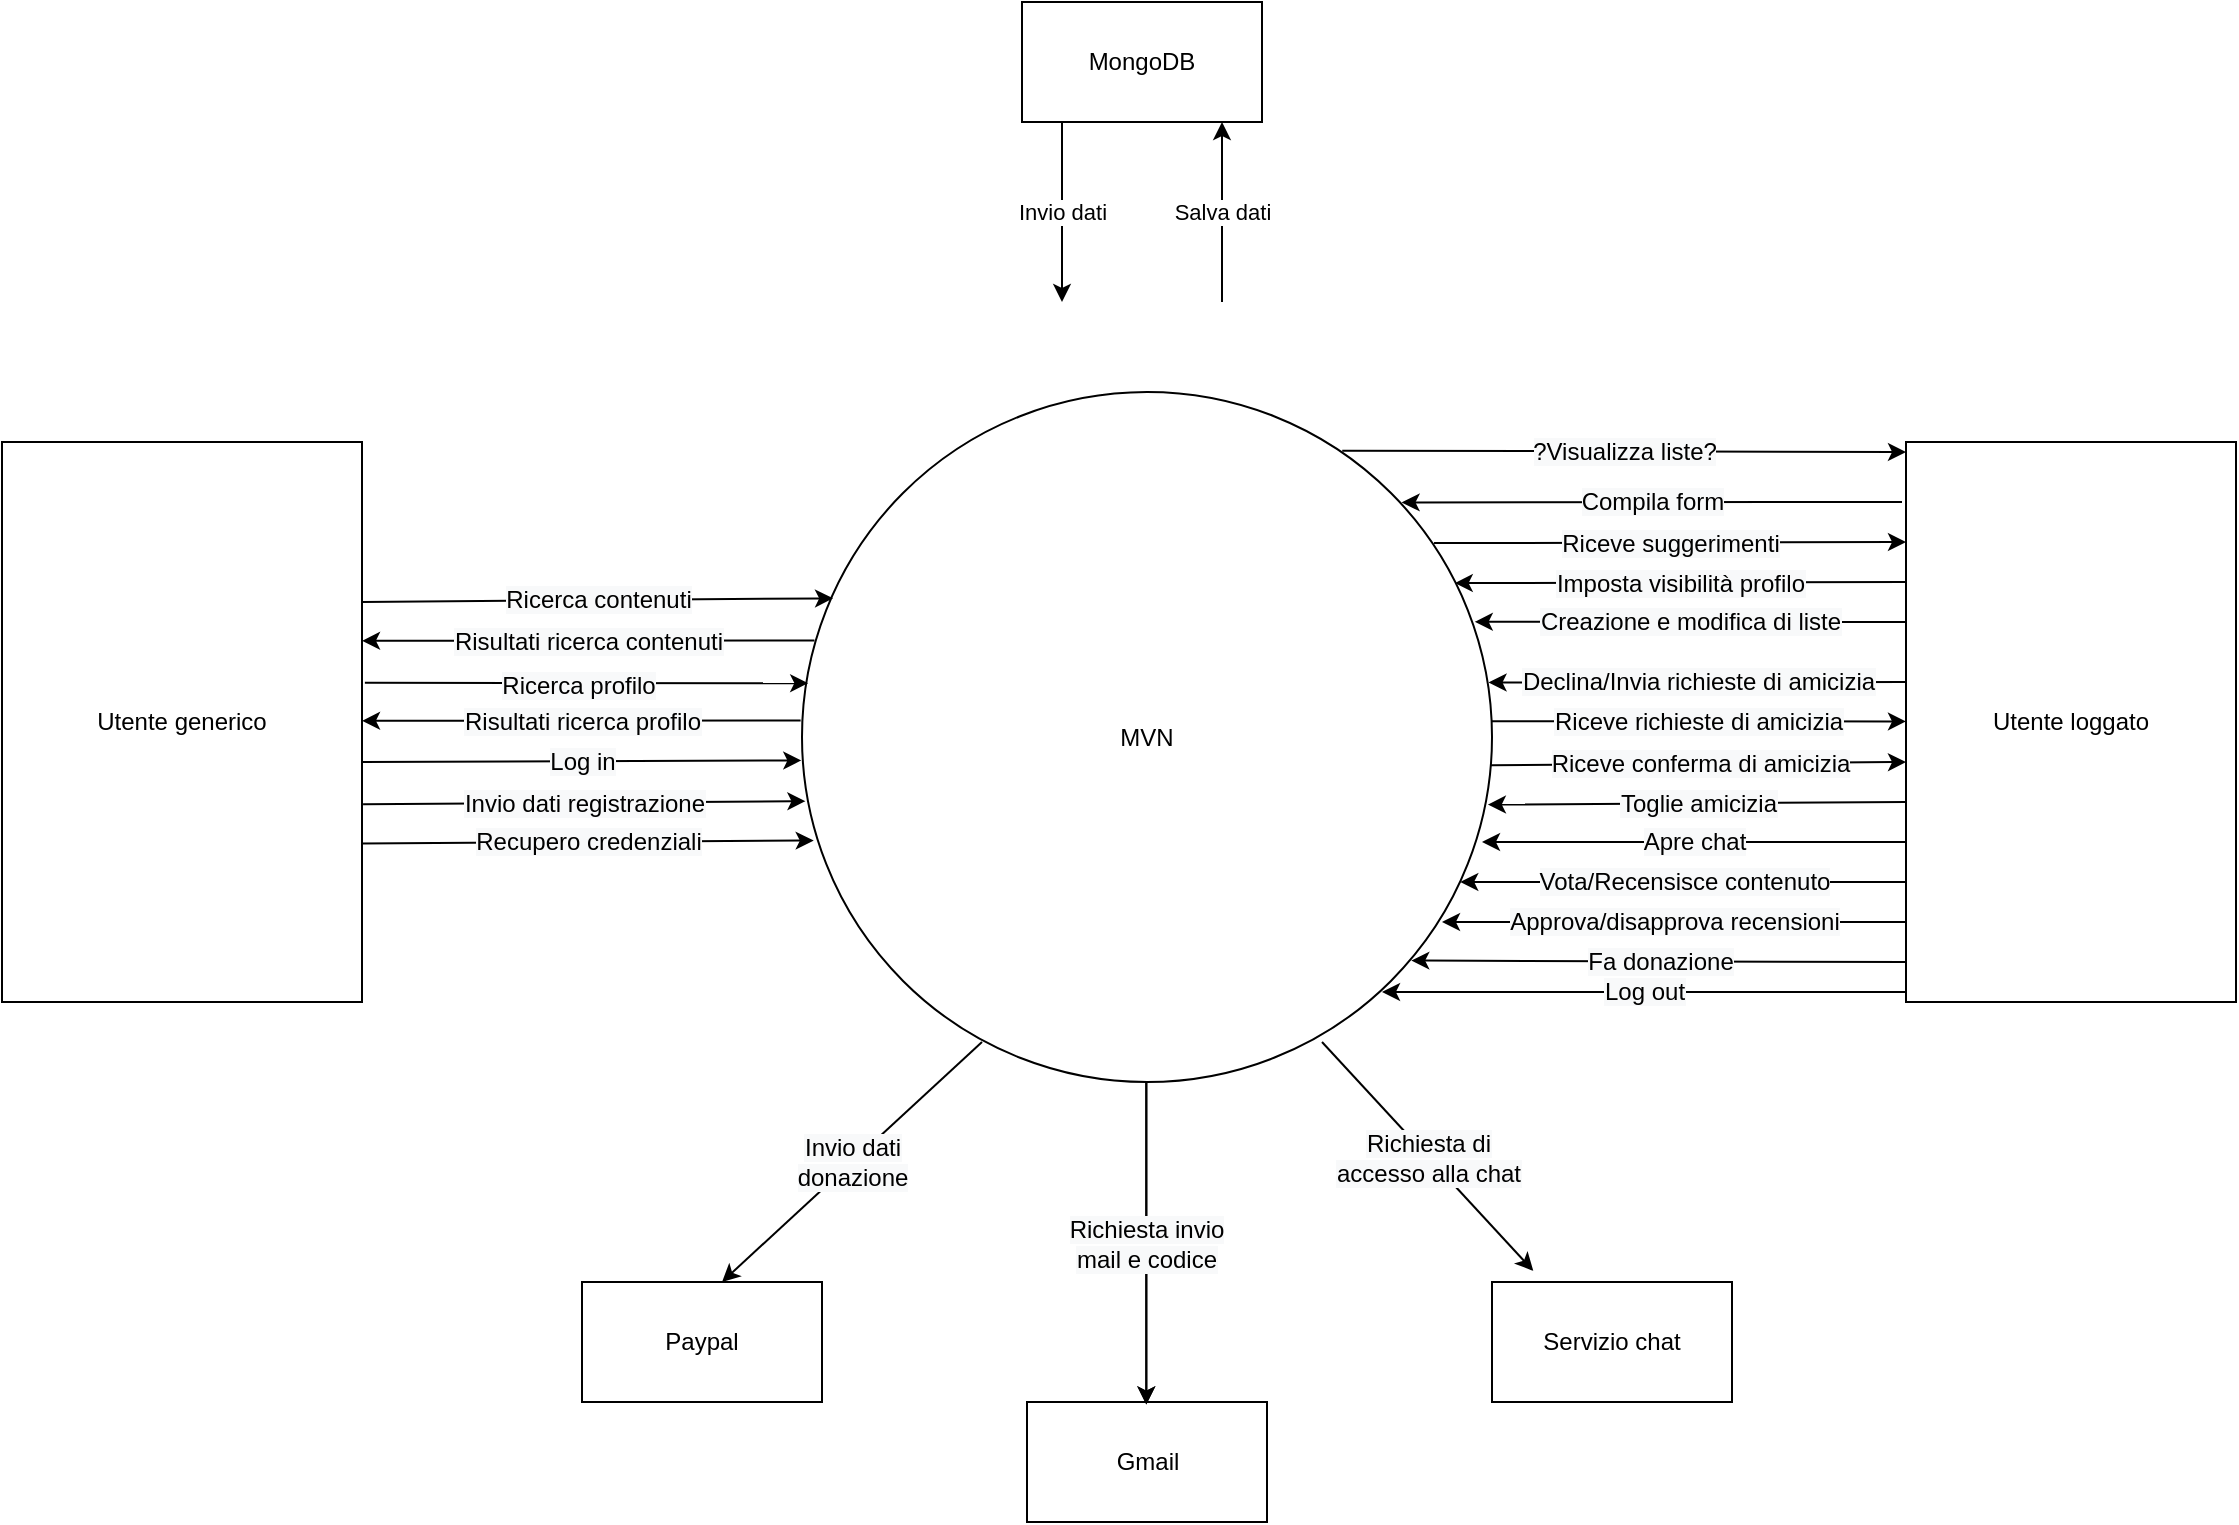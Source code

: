 <mxfile version="20.5.1" type="github">
  <diagram id="dAtFrbRqFhm2w0OMjDu8" name="Pagina-1">
    <mxGraphModel dx="2363" dy="1242" grid="1" gridSize="10" guides="1" tooltips="1" connect="1" arrows="1" fold="1" page="1" pageScale="1" pageWidth="827" pageHeight="1169" math="0" shadow="0">
      <root>
        <mxCell id="0" />
        <mxCell id="1" parent="0" />
        <mxCell id="PEF5FeGuaxUVhhYKDudY-1" value="MVN" style="ellipse;whiteSpace=wrap;html=1;aspect=fixed;" parent="1" vertex="1">
          <mxGeometry x="110" y="205" width="345" height="345" as="geometry" />
        </mxCell>
        <mxCell id="PEF5FeGuaxUVhhYKDudY-2" value="Utente loggato" style="rounded=0;whiteSpace=wrap;html=1;" parent="1" vertex="1">
          <mxGeometry x="662" y="230" width="165" height="280" as="geometry" />
        </mxCell>
        <mxCell id="PEF5FeGuaxUVhhYKDudY-3" value="Utente generico" style="rounded=0;whiteSpace=wrap;html=1;" parent="1" vertex="1">
          <mxGeometry x="-290" y="230" width="180" height="280" as="geometry" />
        </mxCell>
        <mxCell id="PEF5FeGuaxUVhhYKDudY-4" value="Paypal" style="rounded=0;whiteSpace=wrap;html=1;" parent="1" vertex="1">
          <mxGeometry y="650" width="120" height="60" as="geometry" />
        </mxCell>
        <mxCell id="PEF5FeGuaxUVhhYKDudY-5" value="MongoDB" style="rounded=0;whiteSpace=wrap;html=1;" parent="1" vertex="1">
          <mxGeometry x="220" y="10" width="120" height="60" as="geometry" />
        </mxCell>
        <mxCell id="PEF5FeGuaxUVhhYKDudY-6" value="Servizio chat" style="rounded=0;whiteSpace=wrap;html=1;" parent="1" vertex="1">
          <mxGeometry x="455" y="650" width="120" height="60" as="geometry" />
        </mxCell>
        <mxCell id="Iv0paGdok0cvm0LcO6Oo-1" value="" style="endArrow=classic;html=1;rounded=0;entryX=0.045;entryY=0.299;entryDx=0;entryDy=0;entryPerimeter=0;" edge="1" parent="1" target="PEF5FeGuaxUVhhYKDudY-1">
          <mxGeometry relative="1" as="geometry">
            <mxPoint x="-110" y="310" as="sourcePoint" />
            <mxPoint x="120" y="310" as="targetPoint" />
          </mxGeometry>
        </mxCell>
        <mxCell id="Iv0paGdok0cvm0LcO6Oo-2" value="&lt;span style=&quot;font-size: 12px; background-color: rgb(248, 249, 250);&quot;&gt;Ricerca contenuti&lt;/span&gt;" style="edgeLabel;resizable=0;html=1;align=center;verticalAlign=middle;" connectable="0" vertex="1" parent="Iv0paGdok0cvm0LcO6Oo-1">
          <mxGeometry relative="1" as="geometry" />
        </mxCell>
        <mxCell id="Iv0paGdok0cvm0LcO6Oo-3" value="" style="endArrow=classic;html=1;rounded=0;exitX=1.008;exitY=0.43;exitDx=0;exitDy=0;exitPerimeter=0;entryX=0.009;entryY=0.422;entryDx=0;entryDy=0;entryPerimeter=0;" edge="1" parent="1" source="PEF5FeGuaxUVhhYKDudY-3" target="PEF5FeGuaxUVhhYKDudY-1">
          <mxGeometry relative="1" as="geometry">
            <mxPoint x="-90" y="350.0" as="sourcePoint" />
            <mxPoint x="100" y="350.0" as="targetPoint" />
          </mxGeometry>
        </mxCell>
        <mxCell id="Iv0paGdok0cvm0LcO6Oo-4" value="&lt;span style=&quot;font-size: 12px; background-color: rgb(248, 249, 250);&quot;&gt;Ricerca profilo&lt;/span&gt;" style="edgeLabel;resizable=0;html=1;align=center;verticalAlign=middle;" connectable="0" vertex="1" parent="Iv0paGdok0cvm0LcO6Oo-3">
          <mxGeometry relative="1" as="geometry">
            <mxPoint x="-5" y="1" as="offset" />
          </mxGeometry>
        </mxCell>
        <mxCell id="Iv0paGdok0cvm0LcO6Oo-5" value="" style="endArrow=classic;html=1;rounded=0;exitX=0.018;exitY=0.36;exitDx=0;exitDy=0;exitPerimeter=0;" edge="1" parent="1" source="PEF5FeGuaxUVhhYKDudY-1">
          <mxGeometry relative="1" as="geometry">
            <mxPoint x="100" y="329.41" as="sourcePoint" />
            <mxPoint x="-110" y="329.41" as="targetPoint" />
          </mxGeometry>
        </mxCell>
        <mxCell id="Iv0paGdok0cvm0LcO6Oo-6" value="&lt;span style=&quot;font-size: 12px; background-color: rgb(248, 249, 250);&quot;&gt;Risultati ricerca contenuti&lt;/span&gt;" style="edgeLabel;resizable=0;html=1;align=center;verticalAlign=middle;" connectable="0" vertex="1" parent="Iv0paGdok0cvm0LcO6Oo-5">
          <mxGeometry relative="1" as="geometry" />
        </mxCell>
        <mxCell id="Iv0paGdok0cvm0LcO6Oo-7" value="" style="endArrow=classic;html=1;rounded=0;exitX=-0.002;exitY=0.476;exitDx=0;exitDy=0;exitPerimeter=0;" edge="1" parent="1" source="PEF5FeGuaxUVhhYKDudY-1">
          <mxGeometry relative="1" as="geometry">
            <mxPoint x="100.0" y="369.41" as="sourcePoint" />
            <mxPoint x="-110" y="369.41" as="targetPoint" />
          </mxGeometry>
        </mxCell>
        <mxCell id="Iv0paGdok0cvm0LcO6Oo-8" value="&lt;span style=&quot;font-size: 12px; background-color: rgb(248, 249, 250);&quot;&gt;Risultati ricerca profilo&lt;/span&gt;" style="edgeLabel;resizable=0;html=1;align=center;verticalAlign=middle;" connectable="0" vertex="1" parent="Iv0paGdok0cvm0LcO6Oo-7">
          <mxGeometry relative="1" as="geometry" />
        </mxCell>
        <mxCell id="Iv0paGdok0cvm0LcO6Oo-14" value="" style="endArrow=classic;html=1;rounded=0;entryX=-0.001;entryY=0.534;entryDx=0;entryDy=0;entryPerimeter=0;" edge="1" parent="1" target="PEF5FeGuaxUVhhYKDudY-1">
          <mxGeometry relative="1" as="geometry">
            <mxPoint x="-110" y="390" as="sourcePoint" />
            <mxPoint x="100" y="390" as="targetPoint" />
          </mxGeometry>
        </mxCell>
        <mxCell id="Iv0paGdok0cvm0LcO6Oo-15" value="&lt;span style=&quot;font-size: 12px; background-color: rgb(248, 249, 250);&quot;&gt;Log in&lt;/span&gt;" style="edgeLabel;resizable=0;html=1;align=center;verticalAlign=middle;" connectable="0" vertex="1" parent="Iv0paGdok0cvm0LcO6Oo-14">
          <mxGeometry relative="1" as="geometry" />
        </mxCell>
        <mxCell id="Iv0paGdok0cvm0LcO6Oo-16" value="" style="endArrow=classic;html=1;rounded=0;exitX=1.003;exitY=0.647;exitDx=0;exitDy=0;exitPerimeter=0;entryX=0.005;entryY=0.593;entryDx=0;entryDy=0;entryPerimeter=0;" edge="1" parent="1" source="PEF5FeGuaxUVhhYKDudY-3" target="PEF5FeGuaxUVhhYKDudY-1">
          <mxGeometry relative="1" as="geometry">
            <mxPoint x="-90" y="410" as="sourcePoint" />
            <mxPoint x="100" y="410" as="targetPoint" />
          </mxGeometry>
        </mxCell>
        <mxCell id="Iv0paGdok0cvm0LcO6Oo-17" value="&lt;span style=&quot;font-size: 12px; background-color: rgb(248, 249, 250);&quot;&gt;Invio dati registrazione&lt;/span&gt;" style="edgeLabel;resizable=0;html=1;align=center;verticalAlign=middle;" connectable="0" vertex="1" parent="Iv0paGdok0cvm0LcO6Oo-16">
          <mxGeometry relative="1" as="geometry" />
        </mxCell>
        <mxCell id="Iv0paGdok0cvm0LcO6Oo-18" value="" style="endArrow=classic;html=1;rounded=0;exitX=0.998;exitY=0.717;exitDx=0;exitDy=0;exitPerimeter=0;entryX=0.017;entryY=0.65;entryDx=0;entryDy=0;entryPerimeter=0;" edge="1" parent="1" source="PEF5FeGuaxUVhhYKDudY-3" target="PEF5FeGuaxUVhhYKDudY-1">
          <mxGeometry relative="1" as="geometry">
            <mxPoint x="-90.0" y="430" as="sourcePoint" />
            <mxPoint x="100" y="430" as="targetPoint" />
          </mxGeometry>
        </mxCell>
        <mxCell id="Iv0paGdok0cvm0LcO6Oo-19" value="&lt;span style=&quot;font-size: 12px; background-color: rgb(248, 249, 250);&quot;&gt;Recupero credenziali&lt;/span&gt;" style="edgeLabel;resizable=0;html=1;align=center;verticalAlign=middle;" connectable="0" vertex="1" parent="Iv0paGdok0cvm0LcO6Oo-18">
          <mxGeometry relative="1" as="geometry" />
        </mxCell>
        <mxCell id="Iv0paGdok0cvm0LcO6Oo-20" value="" style="endArrow=classic;html=1;rounded=0;" edge="1" parent="1">
          <mxGeometry relative="1" as="geometry">
            <mxPoint x="662" y="505" as="sourcePoint" />
            <mxPoint x="400" y="505" as="targetPoint" />
          </mxGeometry>
        </mxCell>
        <mxCell id="Iv0paGdok0cvm0LcO6Oo-21" value="&lt;span style=&quot;font-size: 12px; background-color: rgb(248, 249, 250);&quot;&gt;Log out&lt;/span&gt;" style="edgeLabel;resizable=0;html=1;align=center;verticalAlign=middle;" connectable="0" vertex="1" parent="Iv0paGdok0cvm0LcO6Oo-20">
          <mxGeometry relative="1" as="geometry" />
        </mxCell>
        <mxCell id="Iv0paGdok0cvm0LcO6Oo-22" value="" style="endArrow=classic;html=1;rounded=0;entryX=0.883;entryY=0.824;entryDx=0;entryDy=0;entryPerimeter=0;" edge="1" parent="1" target="PEF5FeGuaxUVhhYKDudY-1">
          <mxGeometry relative="1" as="geometry">
            <mxPoint x="662" y="490" as="sourcePoint" />
            <mxPoint x="460" y="490" as="targetPoint" />
          </mxGeometry>
        </mxCell>
        <mxCell id="Iv0paGdok0cvm0LcO6Oo-23" value="&lt;span style=&quot;font-size: 12px; background-color: rgb(248, 249, 250);&quot;&gt;Fa donazione&lt;/span&gt;" style="edgeLabel;resizable=0;html=1;align=center;verticalAlign=middle;" connectable="0" vertex="1" parent="Iv0paGdok0cvm0LcO6Oo-22">
          <mxGeometry relative="1" as="geometry" />
        </mxCell>
        <mxCell id="Iv0paGdok0cvm0LcO6Oo-24" value="" style="endArrow=classic;html=1;rounded=0;entryX=0.869;entryY=0.16;entryDx=0;entryDy=0;entryPerimeter=0;" edge="1" parent="1" target="PEF5FeGuaxUVhhYKDudY-1">
          <mxGeometry relative="1" as="geometry">
            <mxPoint x="660" y="260" as="sourcePoint" />
            <mxPoint x="470" y="260" as="targetPoint" />
          </mxGeometry>
        </mxCell>
        <mxCell id="Iv0paGdok0cvm0LcO6Oo-25" value="&lt;span style=&quot;font-size: 12px; background-color: rgb(248, 249, 250);&quot;&gt;Compila form&lt;/span&gt;" style="edgeLabel;resizable=0;html=1;align=center;verticalAlign=middle;" connectable="0" vertex="1" parent="Iv0paGdok0cvm0LcO6Oo-24">
          <mxGeometry relative="1" as="geometry" />
        </mxCell>
        <mxCell id="Iv0paGdok0cvm0LcO6Oo-26" value="" style="endArrow=classic;html=1;rounded=0;exitX=0.916;exitY=0.219;exitDx=0;exitDy=0;exitPerimeter=0;" edge="1" parent="1" source="PEF5FeGuaxUVhhYKDudY-1">
          <mxGeometry relative="1" as="geometry">
            <mxPoint x="472" y="280" as="sourcePoint" />
            <mxPoint x="662" y="280" as="targetPoint" />
          </mxGeometry>
        </mxCell>
        <mxCell id="Iv0paGdok0cvm0LcO6Oo-27" value="&lt;span style=&quot;font-size: 12px; background-color: rgb(248, 249, 250);&quot;&gt;Riceve suggerimenti&lt;/span&gt;" style="edgeLabel;resizable=0;html=1;align=center;verticalAlign=middle;" connectable="0" vertex="1" parent="Iv0paGdok0cvm0LcO6Oo-26">
          <mxGeometry relative="1" as="geometry" />
        </mxCell>
        <mxCell id="Iv0paGdok0cvm0LcO6Oo-28" value="" style="endArrow=classic;html=1;rounded=0;entryX=0.946;entryY=0.277;entryDx=0;entryDy=0;entryPerimeter=0;" edge="1" parent="1" target="PEF5FeGuaxUVhhYKDudY-1">
          <mxGeometry relative="1" as="geometry">
            <mxPoint x="662" y="300" as="sourcePoint" />
            <mxPoint x="462" y="300" as="targetPoint" />
          </mxGeometry>
        </mxCell>
        <mxCell id="Iv0paGdok0cvm0LcO6Oo-29" value="&lt;span style=&quot;font-size: 12px; background-color: rgb(248, 249, 250);&quot;&gt;Imposta visibilità profilo&lt;/span&gt;" style="edgeLabel;resizable=0;html=1;align=center;verticalAlign=middle;" connectable="0" vertex="1" parent="Iv0paGdok0cvm0LcO6Oo-28">
          <mxGeometry relative="1" as="geometry" />
        </mxCell>
        <mxCell id="Iv0paGdok0cvm0LcO6Oo-30" value="" style="endArrow=classic;html=1;rounded=0;entryX=0.975;entryY=0.333;entryDx=0;entryDy=0;entryPerimeter=0;" edge="1" parent="1" target="PEF5FeGuaxUVhhYKDudY-1">
          <mxGeometry relative="1" as="geometry">
            <mxPoint x="662" y="320.0" as="sourcePoint" />
            <mxPoint x="462" y="320" as="targetPoint" />
          </mxGeometry>
        </mxCell>
        <mxCell id="Iv0paGdok0cvm0LcO6Oo-31" value="&lt;span style=&quot;font-size: 12px; background-color: rgb(248, 249, 250);&quot;&gt;Creazione e modifica di liste&lt;/span&gt;" style="edgeLabel;resizable=0;html=1;align=center;verticalAlign=middle;" connectable="0" vertex="1" parent="Iv0paGdok0cvm0LcO6Oo-30">
          <mxGeometry relative="1" as="geometry" />
        </mxCell>
        <mxCell id="Iv0paGdok0cvm0LcO6Oo-32" value="" style="endArrow=classic;html=1;rounded=0;exitX=0.783;exitY=0.085;exitDx=0;exitDy=0;exitPerimeter=0;" edge="1" parent="1" source="PEF5FeGuaxUVhhYKDudY-1">
          <mxGeometry relative="1" as="geometry">
            <mxPoint x="472" y="235.0" as="sourcePoint" />
            <mxPoint x="662" y="235.0" as="targetPoint" />
          </mxGeometry>
        </mxCell>
        <mxCell id="Iv0paGdok0cvm0LcO6Oo-33" value="&lt;span style=&quot;font-size: 12px; background-color: rgb(248, 249, 250);&quot;&gt;?Visualizza liste?&lt;/span&gt;" style="edgeLabel;resizable=0;html=1;align=center;verticalAlign=middle;" connectable="0" vertex="1" parent="Iv0paGdok0cvm0LcO6Oo-32">
          <mxGeometry relative="1" as="geometry" />
        </mxCell>
        <mxCell id="Iv0paGdok0cvm0LcO6Oo-34" value="" style="endArrow=classic;html=1;rounded=0;" edge="1" parent="1">
          <mxGeometry relative="1" as="geometry">
            <mxPoint x="662" y="430.0" as="sourcePoint" />
            <mxPoint x="450" y="430" as="targetPoint" />
          </mxGeometry>
        </mxCell>
        <mxCell id="Iv0paGdok0cvm0LcO6Oo-35" value="&lt;span style=&quot;font-size: 12px; background-color: rgb(248, 249, 250);&quot;&gt;Apre chat&lt;/span&gt;" style="edgeLabel;resizable=0;html=1;align=center;verticalAlign=middle;" connectable="0" vertex="1" parent="Iv0paGdok0cvm0LcO6Oo-34">
          <mxGeometry relative="1" as="geometry" />
        </mxCell>
        <mxCell id="PEF5FeGuaxUVhhYKDudY-7" value="Gmail" style="rounded=0;whiteSpace=wrap;html=1;" parent="1" vertex="1">
          <mxGeometry x="222.5" y="710" width="120" height="60" as="geometry" />
        </mxCell>
        <mxCell id="Iv0paGdok0cvm0LcO6Oo-42" value="" style="endArrow=classic;html=1;rounded=0;entryX=0.995;entryY=0.421;entryDx=0;entryDy=0;entryPerimeter=0;" edge="1" parent="1" target="PEF5FeGuaxUVhhYKDudY-1">
          <mxGeometry relative="1" as="geometry">
            <mxPoint x="662" y="350" as="sourcePoint" />
            <mxPoint x="460" y="350" as="targetPoint" />
          </mxGeometry>
        </mxCell>
        <mxCell id="Iv0paGdok0cvm0LcO6Oo-43" value="&lt;span style=&quot;font-size: 12px; background-color: rgb(248, 249, 250);&quot;&gt;Declina/Invia richieste di amicizia&lt;/span&gt;" style="edgeLabel;resizable=0;html=1;align=center;verticalAlign=middle;" connectable="0" vertex="1" parent="Iv0paGdok0cvm0LcO6Oo-42">
          <mxGeometry relative="1" as="geometry" />
        </mxCell>
        <mxCell id="Iv0paGdok0cvm0LcO6Oo-44" value="" style="endArrow=classic;html=1;rounded=0;exitX=0.999;exitY=0.477;exitDx=0;exitDy=0;exitPerimeter=0;" edge="1" parent="1" source="PEF5FeGuaxUVhhYKDudY-1">
          <mxGeometry relative="1" as="geometry">
            <mxPoint x="460" y="370" as="sourcePoint" />
            <mxPoint x="662" y="369.74" as="targetPoint" />
          </mxGeometry>
        </mxCell>
        <mxCell id="Iv0paGdok0cvm0LcO6Oo-45" value="&lt;span style=&quot;font-size: 12px; background-color: rgb(248, 249, 250);&quot;&gt;Riceve richieste di amicizia&lt;/span&gt;" style="edgeLabel;resizable=0;html=1;align=center;verticalAlign=middle;" connectable="0" vertex="1" parent="Iv0paGdok0cvm0LcO6Oo-44">
          <mxGeometry relative="1" as="geometry" />
        </mxCell>
        <mxCell id="Iv0paGdok0cvm0LcO6Oo-46" value="" style="endArrow=classic;html=1;rounded=0;exitX=0.998;exitY=0.541;exitDx=0;exitDy=0;exitPerimeter=0;" edge="1" parent="1" source="PEF5FeGuaxUVhhYKDudY-1">
          <mxGeometry relative="1" as="geometry">
            <mxPoint x="472" y="390" as="sourcePoint" />
            <mxPoint x="662" y="390" as="targetPoint" />
          </mxGeometry>
        </mxCell>
        <mxCell id="Iv0paGdok0cvm0LcO6Oo-47" value="&lt;span style=&quot;font-size: 12px; background-color: rgb(248, 249, 250);&quot;&gt;Riceve conferma di amicizia&lt;/span&gt;" style="edgeLabel;resizable=0;html=1;align=center;verticalAlign=middle;" connectable="0" vertex="1" parent="Iv0paGdok0cvm0LcO6Oo-46">
          <mxGeometry relative="1" as="geometry" />
        </mxCell>
        <mxCell id="Iv0paGdok0cvm0LcO6Oo-48" value="" style="endArrow=classic;html=1;rounded=0;entryX=0.994;entryY=0.598;entryDx=0;entryDy=0;entryPerimeter=0;" edge="1" parent="1" target="PEF5FeGuaxUVhhYKDudY-1">
          <mxGeometry relative="1" as="geometry">
            <mxPoint x="662" y="410" as="sourcePoint" />
            <mxPoint x="462" y="410" as="targetPoint" />
          </mxGeometry>
        </mxCell>
        <mxCell id="Iv0paGdok0cvm0LcO6Oo-49" value="&lt;span style=&quot;font-size: 12px; background-color: rgb(248, 249, 250);&quot;&gt;Toglie amicizia&lt;/span&gt;" style="edgeLabel;resizable=0;html=1;align=center;verticalAlign=middle;" connectable="0" vertex="1" parent="Iv0paGdok0cvm0LcO6Oo-48">
          <mxGeometry relative="1" as="geometry" />
        </mxCell>
        <mxCell id="Iv0paGdok0cvm0LcO6Oo-50" value="" style="endArrow=classic;html=1;rounded=0;entryX=0.954;entryY=0.71;entryDx=0;entryDy=0;entryPerimeter=0;" edge="1" parent="1" target="PEF5FeGuaxUVhhYKDudY-1">
          <mxGeometry relative="1" as="geometry">
            <mxPoint x="662" y="450" as="sourcePoint" />
            <mxPoint x="462" y="450" as="targetPoint" />
          </mxGeometry>
        </mxCell>
        <mxCell id="Iv0paGdok0cvm0LcO6Oo-51" value="&lt;span style=&quot;font-size: 12px; background-color: rgb(248, 249, 250);&quot;&gt;Vota/Recensisce contenuto&lt;/span&gt;" style="edgeLabel;resizable=0;html=1;align=center;verticalAlign=middle;" connectable="0" vertex="1" parent="Iv0paGdok0cvm0LcO6Oo-50">
          <mxGeometry relative="1" as="geometry" />
        </mxCell>
        <mxCell id="Iv0paGdok0cvm0LcO6Oo-52" value="" style="endArrow=classic;html=1;rounded=0;" edge="1" parent="1">
          <mxGeometry relative="1" as="geometry">
            <mxPoint x="662" y="470" as="sourcePoint" />
            <mxPoint x="430" y="470" as="targetPoint" />
          </mxGeometry>
        </mxCell>
        <mxCell id="Iv0paGdok0cvm0LcO6Oo-53" value="&lt;span style=&quot;font-size: 12px; background-color: rgb(248, 249, 250);&quot;&gt;Approva/disapprova recensioni&lt;/span&gt;" style="edgeLabel;resizable=0;html=1;align=center;verticalAlign=middle;" connectable="0" vertex="1" parent="Iv0paGdok0cvm0LcO6Oo-52">
          <mxGeometry relative="1" as="geometry" />
        </mxCell>
        <mxCell id="Iv0paGdok0cvm0LcO6Oo-54" value="C" style="endArrow=classic;html=1;rounded=0;" edge="1" parent="1">
          <mxGeometry relative="1" as="geometry">
            <mxPoint x="282.16" y="550" as="sourcePoint" />
            <mxPoint x="282.16" y="711.265" as="targetPoint" />
          </mxGeometry>
        </mxCell>
        <mxCell id="Iv0paGdok0cvm0LcO6Oo-55" value="&lt;span style=&quot;font-size: 12px; background-color: rgb(248, 249, 250);&quot;&gt;Richiesta invio&lt;/span&gt;&lt;br style=&quot;font-size: 12px; background-color: rgb(248, 249, 250);&quot;&gt;&lt;span style=&quot;font-size: 12px; background-color: rgb(248, 249, 250);&quot;&gt;mail e codice&lt;/span&gt;" style="edgeLabel;resizable=0;html=1;align=center;verticalAlign=middle;" connectable="0" vertex="1" parent="Iv0paGdok0cvm0LcO6Oo-54">
          <mxGeometry relative="1" as="geometry" />
        </mxCell>
        <mxCell id="Iv0paGdok0cvm0LcO6Oo-56" value="" style="endArrow=classic;html=1;rounded=0;entryX=0.172;entryY=-0.093;entryDx=0;entryDy=0;entryPerimeter=0;" edge="1" parent="1" target="PEF5FeGuaxUVhhYKDudY-6">
          <mxGeometry relative="1" as="geometry">
            <mxPoint x="370" y="530" as="sourcePoint" />
            <mxPoint x="370.0" y="694.995" as="targetPoint" />
          </mxGeometry>
        </mxCell>
        <mxCell id="Iv0paGdok0cvm0LcO6Oo-57" value="&lt;span style=&quot;font-size: 12px; background-color: rgb(248, 249, 250);&quot;&gt;Richiesta di &lt;br&gt;accesso alla chat&lt;/span&gt;" style="edgeLabel;resizable=0;html=1;align=center;verticalAlign=middle;" connectable="0" vertex="1" parent="Iv0paGdok0cvm0LcO6Oo-56">
          <mxGeometry relative="1" as="geometry" />
        </mxCell>
        <mxCell id="Iv0paGdok0cvm0LcO6Oo-58" value="C" style="endArrow=classic;html=1;rounded=0;" edge="1" parent="1">
          <mxGeometry relative="1" as="geometry">
            <mxPoint x="282.16" y="550.0" as="sourcePoint" />
            <mxPoint x="282.16" y="711.265" as="targetPoint" />
          </mxGeometry>
        </mxCell>
        <mxCell id="Iv0paGdok0cvm0LcO6Oo-59" value="&lt;span style=&quot;font-size: 12px; background-color: rgb(248, 249, 250);&quot;&gt;Richiesta invio&lt;/span&gt;&lt;br style=&quot;font-size: 12px; background-color: rgb(248, 249, 250);&quot;&gt;&lt;span style=&quot;font-size: 12px; background-color: rgb(248, 249, 250);&quot;&gt;mail e codice&lt;/span&gt;" style="edgeLabel;resizable=0;html=1;align=center;verticalAlign=middle;" connectable="0" vertex="1" parent="Iv0paGdok0cvm0LcO6Oo-58">
          <mxGeometry relative="1" as="geometry" />
        </mxCell>
        <mxCell id="Iv0paGdok0cvm0LcO6Oo-60" value="C" style="endArrow=classic;html=1;rounded=0;" edge="1" parent="1">
          <mxGeometry relative="1" as="geometry">
            <mxPoint x="200.0" y="530.0" as="sourcePoint" />
            <mxPoint x="70" y="650" as="targetPoint" />
          </mxGeometry>
        </mxCell>
        <mxCell id="Iv0paGdok0cvm0LcO6Oo-61" value="&lt;span style=&quot;font-size: 12px; background-color: rgb(248, 249, 250);&quot;&gt;Invio dati&lt;br&gt;donazione&lt;br&gt;&lt;/span&gt;" style="edgeLabel;resizable=0;html=1;align=center;verticalAlign=middle;" connectable="0" vertex="1" parent="Iv0paGdok0cvm0LcO6Oo-60">
          <mxGeometry relative="1" as="geometry" />
        </mxCell>
        <mxCell id="Iv0paGdok0cvm0LcO6Oo-62" value="" style="endArrow=classic;html=1;rounded=0;" edge="1" parent="1">
          <mxGeometry relative="1" as="geometry">
            <mxPoint x="320" y="160" as="sourcePoint" />
            <mxPoint x="320" y="70" as="targetPoint" />
          </mxGeometry>
        </mxCell>
        <mxCell id="Iv0paGdok0cvm0LcO6Oo-63" value="Salva dati" style="edgeLabel;resizable=0;html=1;align=center;verticalAlign=middle;" connectable="0" vertex="1" parent="Iv0paGdok0cvm0LcO6Oo-62">
          <mxGeometry relative="1" as="geometry" />
        </mxCell>
        <mxCell id="Iv0paGdok0cvm0LcO6Oo-64" value="" style="endArrow=classic;html=1;rounded=0;" edge="1" parent="1">
          <mxGeometry relative="1" as="geometry">
            <mxPoint x="240" y="70" as="sourcePoint" />
            <mxPoint x="240" y="160" as="targetPoint" />
          </mxGeometry>
        </mxCell>
        <mxCell id="Iv0paGdok0cvm0LcO6Oo-65" value="Invio dati" style="edgeLabel;resizable=0;html=1;align=center;verticalAlign=middle;" connectable="0" vertex="1" parent="Iv0paGdok0cvm0LcO6Oo-64">
          <mxGeometry relative="1" as="geometry" />
        </mxCell>
      </root>
    </mxGraphModel>
  </diagram>
</mxfile>
